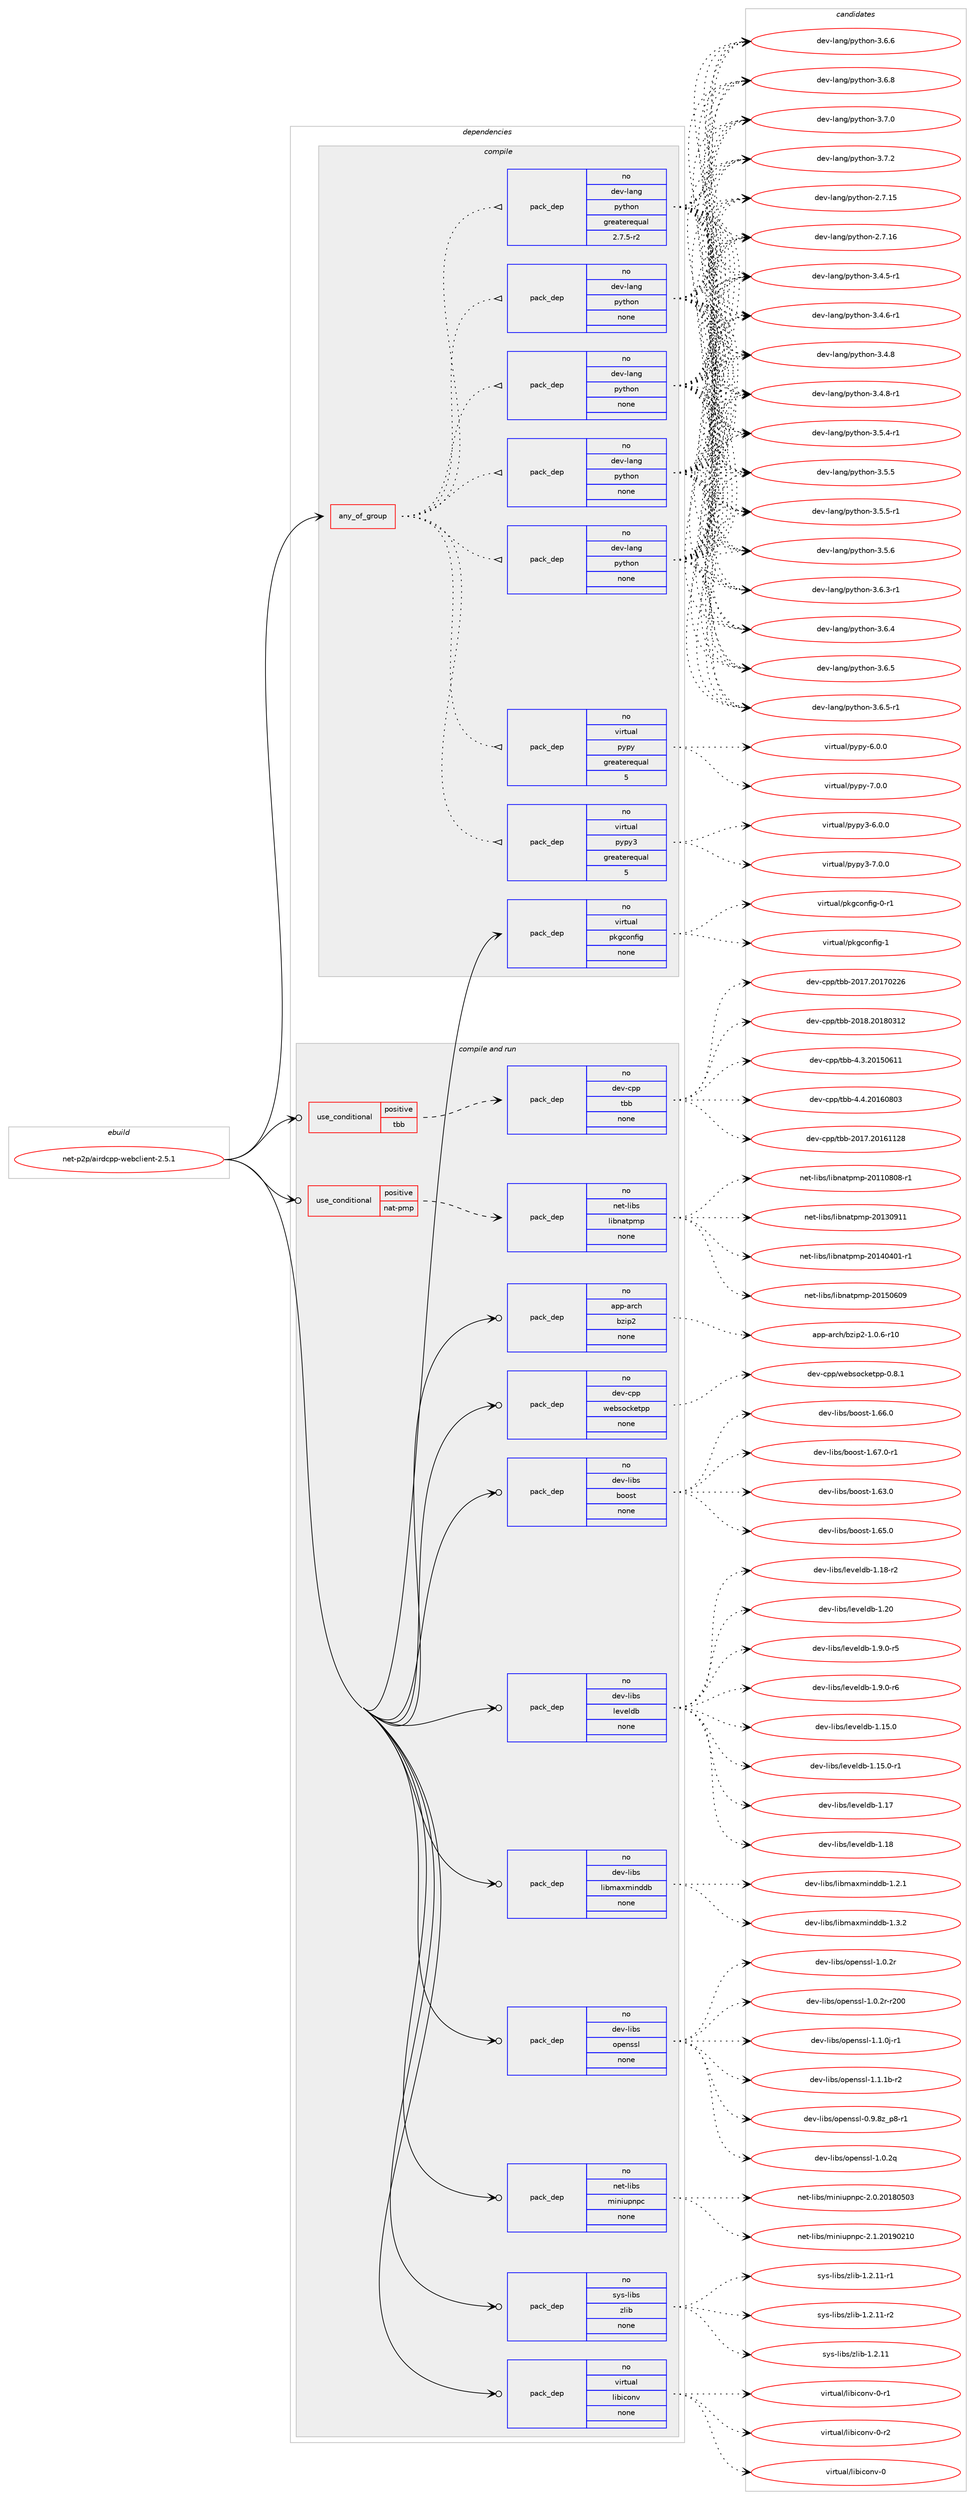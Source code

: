digraph prolog {

# *************
# Graph options
# *************

newrank=true;
concentrate=true;
compound=true;
graph [rankdir=LR,fontname=Helvetica,fontsize=10,ranksep=1.5];#, ranksep=2.5, nodesep=0.2];
edge  [arrowhead=vee];
node  [fontname=Helvetica,fontsize=10];

# **********
# The ebuild
# **********

subgraph cluster_leftcol {
color=gray;
rank=same;
label=<<i>ebuild</i>>;
id [label="net-p2p/airdcpp-webclient-2.5.1", color=red, width=4, href="../net-p2p/airdcpp-webclient-2.5.1.svg"];
}

# ****************
# The dependencies
# ****************

subgraph cluster_midcol {
color=gray;
label=<<i>dependencies</i>>;
subgraph cluster_compile {
fillcolor="#eeeeee";
style=filled;
label=<<i>compile</i>>;
subgraph any26533 {
dependency1674956 [label=<<TABLE BORDER="0" CELLBORDER="1" CELLSPACING="0" CELLPADDING="4"><TR><TD CELLPADDING="10">any_of_group</TD></TR></TABLE>>, shape=none, color=red];subgraph pack1197706 {
dependency1674957 [label=<<TABLE BORDER="0" CELLBORDER="1" CELLSPACING="0" CELLPADDING="4" WIDTH="220"><TR><TD ROWSPAN="6" CELLPADDING="30">pack_dep</TD></TR><TR><TD WIDTH="110">no</TD></TR><TR><TD>dev-lang</TD></TR><TR><TD>python</TD></TR><TR><TD>none</TD></TR><TR><TD></TD></TR></TABLE>>, shape=none, color=blue];
}
dependency1674956:e -> dependency1674957:w [weight=20,style="dotted",arrowhead="oinv"];
subgraph pack1197707 {
dependency1674958 [label=<<TABLE BORDER="0" CELLBORDER="1" CELLSPACING="0" CELLPADDING="4" WIDTH="220"><TR><TD ROWSPAN="6" CELLPADDING="30">pack_dep</TD></TR><TR><TD WIDTH="110">no</TD></TR><TR><TD>dev-lang</TD></TR><TR><TD>python</TD></TR><TR><TD>none</TD></TR><TR><TD></TD></TR></TABLE>>, shape=none, color=blue];
}
dependency1674956:e -> dependency1674958:w [weight=20,style="dotted",arrowhead="oinv"];
subgraph pack1197708 {
dependency1674959 [label=<<TABLE BORDER="0" CELLBORDER="1" CELLSPACING="0" CELLPADDING="4" WIDTH="220"><TR><TD ROWSPAN="6" CELLPADDING="30">pack_dep</TD></TR><TR><TD WIDTH="110">no</TD></TR><TR><TD>dev-lang</TD></TR><TR><TD>python</TD></TR><TR><TD>none</TD></TR><TR><TD></TD></TR></TABLE>>, shape=none, color=blue];
}
dependency1674956:e -> dependency1674959:w [weight=20,style="dotted",arrowhead="oinv"];
subgraph pack1197709 {
dependency1674960 [label=<<TABLE BORDER="0" CELLBORDER="1" CELLSPACING="0" CELLPADDING="4" WIDTH="220"><TR><TD ROWSPAN="6" CELLPADDING="30">pack_dep</TD></TR><TR><TD WIDTH="110">no</TD></TR><TR><TD>dev-lang</TD></TR><TR><TD>python</TD></TR><TR><TD>none</TD></TR><TR><TD></TD></TR></TABLE>>, shape=none, color=blue];
}
dependency1674956:e -> dependency1674960:w [weight=20,style="dotted",arrowhead="oinv"];
subgraph pack1197710 {
dependency1674961 [label=<<TABLE BORDER="0" CELLBORDER="1" CELLSPACING="0" CELLPADDING="4" WIDTH="220"><TR><TD ROWSPAN="6" CELLPADDING="30">pack_dep</TD></TR><TR><TD WIDTH="110">no</TD></TR><TR><TD>dev-lang</TD></TR><TR><TD>python</TD></TR><TR><TD>greaterequal</TD></TR><TR><TD>2.7.5-r2</TD></TR></TABLE>>, shape=none, color=blue];
}
dependency1674956:e -> dependency1674961:w [weight=20,style="dotted",arrowhead="oinv"];
subgraph pack1197711 {
dependency1674962 [label=<<TABLE BORDER="0" CELLBORDER="1" CELLSPACING="0" CELLPADDING="4" WIDTH="220"><TR><TD ROWSPAN="6" CELLPADDING="30">pack_dep</TD></TR><TR><TD WIDTH="110">no</TD></TR><TR><TD>virtual</TD></TR><TR><TD>pypy3</TD></TR><TR><TD>greaterequal</TD></TR><TR><TD>5</TD></TR></TABLE>>, shape=none, color=blue];
}
dependency1674956:e -> dependency1674962:w [weight=20,style="dotted",arrowhead="oinv"];
subgraph pack1197712 {
dependency1674963 [label=<<TABLE BORDER="0" CELLBORDER="1" CELLSPACING="0" CELLPADDING="4" WIDTH="220"><TR><TD ROWSPAN="6" CELLPADDING="30">pack_dep</TD></TR><TR><TD WIDTH="110">no</TD></TR><TR><TD>virtual</TD></TR><TR><TD>pypy</TD></TR><TR><TD>greaterequal</TD></TR><TR><TD>5</TD></TR></TABLE>>, shape=none, color=blue];
}
dependency1674956:e -> dependency1674963:w [weight=20,style="dotted",arrowhead="oinv"];
}
id:e -> dependency1674956:w [weight=20,style="solid",arrowhead="vee"];
subgraph pack1197713 {
dependency1674964 [label=<<TABLE BORDER="0" CELLBORDER="1" CELLSPACING="0" CELLPADDING="4" WIDTH="220"><TR><TD ROWSPAN="6" CELLPADDING="30">pack_dep</TD></TR><TR><TD WIDTH="110">no</TD></TR><TR><TD>virtual</TD></TR><TR><TD>pkgconfig</TD></TR><TR><TD>none</TD></TR><TR><TD></TD></TR></TABLE>>, shape=none, color=blue];
}
id:e -> dependency1674964:w [weight=20,style="solid",arrowhead="vee"];
}
subgraph cluster_compileandrun {
fillcolor="#eeeeee";
style=filled;
label=<<i>compile and run</i>>;
subgraph cond449887 {
dependency1674965 [label=<<TABLE BORDER="0" CELLBORDER="1" CELLSPACING="0" CELLPADDING="4"><TR><TD ROWSPAN="3" CELLPADDING="10">use_conditional</TD></TR><TR><TD>positive</TD></TR><TR><TD>nat-pmp</TD></TR></TABLE>>, shape=none, color=red];
subgraph pack1197714 {
dependency1674966 [label=<<TABLE BORDER="0" CELLBORDER="1" CELLSPACING="0" CELLPADDING="4" WIDTH="220"><TR><TD ROWSPAN="6" CELLPADDING="30">pack_dep</TD></TR><TR><TD WIDTH="110">no</TD></TR><TR><TD>net-libs</TD></TR><TR><TD>libnatpmp</TD></TR><TR><TD>none</TD></TR><TR><TD></TD></TR></TABLE>>, shape=none, color=blue];
}
dependency1674965:e -> dependency1674966:w [weight=20,style="dashed",arrowhead="vee"];
}
id:e -> dependency1674965:w [weight=20,style="solid",arrowhead="odotvee"];
subgraph cond449888 {
dependency1674967 [label=<<TABLE BORDER="0" CELLBORDER="1" CELLSPACING="0" CELLPADDING="4"><TR><TD ROWSPAN="3" CELLPADDING="10">use_conditional</TD></TR><TR><TD>positive</TD></TR><TR><TD>tbb</TD></TR></TABLE>>, shape=none, color=red];
subgraph pack1197715 {
dependency1674968 [label=<<TABLE BORDER="0" CELLBORDER="1" CELLSPACING="0" CELLPADDING="4" WIDTH="220"><TR><TD ROWSPAN="6" CELLPADDING="30">pack_dep</TD></TR><TR><TD WIDTH="110">no</TD></TR><TR><TD>dev-cpp</TD></TR><TR><TD>tbb</TD></TR><TR><TD>none</TD></TR><TR><TD></TD></TR></TABLE>>, shape=none, color=blue];
}
dependency1674967:e -> dependency1674968:w [weight=20,style="dashed",arrowhead="vee"];
}
id:e -> dependency1674967:w [weight=20,style="solid",arrowhead="odotvee"];
subgraph pack1197716 {
dependency1674969 [label=<<TABLE BORDER="0" CELLBORDER="1" CELLSPACING="0" CELLPADDING="4" WIDTH="220"><TR><TD ROWSPAN="6" CELLPADDING="30">pack_dep</TD></TR><TR><TD WIDTH="110">no</TD></TR><TR><TD>app-arch</TD></TR><TR><TD>bzip2</TD></TR><TR><TD>none</TD></TR><TR><TD></TD></TR></TABLE>>, shape=none, color=blue];
}
id:e -> dependency1674969:w [weight=20,style="solid",arrowhead="odotvee"];
subgraph pack1197717 {
dependency1674970 [label=<<TABLE BORDER="0" CELLBORDER="1" CELLSPACING="0" CELLPADDING="4" WIDTH="220"><TR><TD ROWSPAN="6" CELLPADDING="30">pack_dep</TD></TR><TR><TD WIDTH="110">no</TD></TR><TR><TD>dev-cpp</TD></TR><TR><TD>websocketpp</TD></TR><TR><TD>none</TD></TR><TR><TD></TD></TR></TABLE>>, shape=none, color=blue];
}
id:e -> dependency1674970:w [weight=20,style="solid",arrowhead="odotvee"];
subgraph pack1197718 {
dependency1674971 [label=<<TABLE BORDER="0" CELLBORDER="1" CELLSPACING="0" CELLPADDING="4" WIDTH="220"><TR><TD ROWSPAN="6" CELLPADDING="30">pack_dep</TD></TR><TR><TD WIDTH="110">no</TD></TR><TR><TD>dev-libs</TD></TR><TR><TD>boost</TD></TR><TR><TD>none</TD></TR><TR><TD></TD></TR></TABLE>>, shape=none, color=blue];
}
id:e -> dependency1674971:w [weight=20,style="solid",arrowhead="odotvee"];
subgraph pack1197719 {
dependency1674972 [label=<<TABLE BORDER="0" CELLBORDER="1" CELLSPACING="0" CELLPADDING="4" WIDTH="220"><TR><TD ROWSPAN="6" CELLPADDING="30">pack_dep</TD></TR><TR><TD WIDTH="110">no</TD></TR><TR><TD>dev-libs</TD></TR><TR><TD>leveldb</TD></TR><TR><TD>none</TD></TR><TR><TD></TD></TR></TABLE>>, shape=none, color=blue];
}
id:e -> dependency1674972:w [weight=20,style="solid",arrowhead="odotvee"];
subgraph pack1197720 {
dependency1674973 [label=<<TABLE BORDER="0" CELLBORDER="1" CELLSPACING="0" CELLPADDING="4" WIDTH="220"><TR><TD ROWSPAN="6" CELLPADDING="30">pack_dep</TD></TR><TR><TD WIDTH="110">no</TD></TR><TR><TD>dev-libs</TD></TR><TR><TD>libmaxminddb</TD></TR><TR><TD>none</TD></TR><TR><TD></TD></TR></TABLE>>, shape=none, color=blue];
}
id:e -> dependency1674973:w [weight=20,style="solid",arrowhead="odotvee"];
subgraph pack1197721 {
dependency1674974 [label=<<TABLE BORDER="0" CELLBORDER="1" CELLSPACING="0" CELLPADDING="4" WIDTH="220"><TR><TD ROWSPAN="6" CELLPADDING="30">pack_dep</TD></TR><TR><TD WIDTH="110">no</TD></TR><TR><TD>dev-libs</TD></TR><TR><TD>openssl</TD></TR><TR><TD>none</TD></TR><TR><TD></TD></TR></TABLE>>, shape=none, color=blue];
}
id:e -> dependency1674974:w [weight=20,style="solid",arrowhead="odotvee"];
subgraph pack1197722 {
dependency1674975 [label=<<TABLE BORDER="0" CELLBORDER="1" CELLSPACING="0" CELLPADDING="4" WIDTH="220"><TR><TD ROWSPAN="6" CELLPADDING="30">pack_dep</TD></TR><TR><TD WIDTH="110">no</TD></TR><TR><TD>net-libs</TD></TR><TR><TD>miniupnpc</TD></TR><TR><TD>none</TD></TR><TR><TD></TD></TR></TABLE>>, shape=none, color=blue];
}
id:e -> dependency1674975:w [weight=20,style="solid",arrowhead="odotvee"];
subgraph pack1197723 {
dependency1674976 [label=<<TABLE BORDER="0" CELLBORDER="1" CELLSPACING="0" CELLPADDING="4" WIDTH="220"><TR><TD ROWSPAN="6" CELLPADDING="30">pack_dep</TD></TR><TR><TD WIDTH="110">no</TD></TR><TR><TD>sys-libs</TD></TR><TR><TD>zlib</TD></TR><TR><TD>none</TD></TR><TR><TD></TD></TR></TABLE>>, shape=none, color=blue];
}
id:e -> dependency1674976:w [weight=20,style="solid",arrowhead="odotvee"];
subgraph pack1197724 {
dependency1674977 [label=<<TABLE BORDER="0" CELLBORDER="1" CELLSPACING="0" CELLPADDING="4" WIDTH="220"><TR><TD ROWSPAN="6" CELLPADDING="30">pack_dep</TD></TR><TR><TD WIDTH="110">no</TD></TR><TR><TD>virtual</TD></TR><TR><TD>libiconv</TD></TR><TR><TD>none</TD></TR><TR><TD></TD></TR></TABLE>>, shape=none, color=blue];
}
id:e -> dependency1674977:w [weight=20,style="solid",arrowhead="odotvee"];
}
subgraph cluster_run {
fillcolor="#eeeeee";
style=filled;
label=<<i>run</i>>;
}
}

# **************
# The candidates
# **************

subgraph cluster_choices {
rank=same;
color=gray;
label=<<i>candidates</i>>;

subgraph choice1197706 {
color=black;
nodesep=1;
choice10010111845108971101034711212111610411111045504655464953 [label="dev-lang/python-2.7.15", color=red, width=4,href="../dev-lang/python-2.7.15.svg"];
choice10010111845108971101034711212111610411111045504655464954 [label="dev-lang/python-2.7.16", color=red, width=4,href="../dev-lang/python-2.7.16.svg"];
choice1001011184510897110103471121211161041111104551465246534511449 [label="dev-lang/python-3.4.5-r1", color=red, width=4,href="../dev-lang/python-3.4.5-r1.svg"];
choice1001011184510897110103471121211161041111104551465246544511449 [label="dev-lang/python-3.4.6-r1", color=red, width=4,href="../dev-lang/python-3.4.6-r1.svg"];
choice100101118451089711010347112121116104111110455146524656 [label="dev-lang/python-3.4.8", color=red, width=4,href="../dev-lang/python-3.4.8.svg"];
choice1001011184510897110103471121211161041111104551465246564511449 [label="dev-lang/python-3.4.8-r1", color=red, width=4,href="../dev-lang/python-3.4.8-r1.svg"];
choice1001011184510897110103471121211161041111104551465346524511449 [label="dev-lang/python-3.5.4-r1", color=red, width=4,href="../dev-lang/python-3.5.4-r1.svg"];
choice100101118451089711010347112121116104111110455146534653 [label="dev-lang/python-3.5.5", color=red, width=4,href="../dev-lang/python-3.5.5.svg"];
choice1001011184510897110103471121211161041111104551465346534511449 [label="dev-lang/python-3.5.5-r1", color=red, width=4,href="../dev-lang/python-3.5.5-r1.svg"];
choice100101118451089711010347112121116104111110455146534654 [label="dev-lang/python-3.5.6", color=red, width=4,href="../dev-lang/python-3.5.6.svg"];
choice1001011184510897110103471121211161041111104551465446514511449 [label="dev-lang/python-3.6.3-r1", color=red, width=4,href="../dev-lang/python-3.6.3-r1.svg"];
choice100101118451089711010347112121116104111110455146544652 [label="dev-lang/python-3.6.4", color=red, width=4,href="../dev-lang/python-3.6.4.svg"];
choice100101118451089711010347112121116104111110455146544653 [label="dev-lang/python-3.6.5", color=red, width=4,href="../dev-lang/python-3.6.5.svg"];
choice1001011184510897110103471121211161041111104551465446534511449 [label="dev-lang/python-3.6.5-r1", color=red, width=4,href="../dev-lang/python-3.6.5-r1.svg"];
choice100101118451089711010347112121116104111110455146544654 [label="dev-lang/python-3.6.6", color=red, width=4,href="../dev-lang/python-3.6.6.svg"];
choice100101118451089711010347112121116104111110455146544656 [label="dev-lang/python-3.6.8", color=red, width=4,href="../dev-lang/python-3.6.8.svg"];
choice100101118451089711010347112121116104111110455146554648 [label="dev-lang/python-3.7.0", color=red, width=4,href="../dev-lang/python-3.7.0.svg"];
choice100101118451089711010347112121116104111110455146554650 [label="dev-lang/python-3.7.2", color=red, width=4,href="../dev-lang/python-3.7.2.svg"];
dependency1674957:e -> choice10010111845108971101034711212111610411111045504655464953:w [style=dotted,weight="100"];
dependency1674957:e -> choice10010111845108971101034711212111610411111045504655464954:w [style=dotted,weight="100"];
dependency1674957:e -> choice1001011184510897110103471121211161041111104551465246534511449:w [style=dotted,weight="100"];
dependency1674957:e -> choice1001011184510897110103471121211161041111104551465246544511449:w [style=dotted,weight="100"];
dependency1674957:e -> choice100101118451089711010347112121116104111110455146524656:w [style=dotted,weight="100"];
dependency1674957:e -> choice1001011184510897110103471121211161041111104551465246564511449:w [style=dotted,weight="100"];
dependency1674957:e -> choice1001011184510897110103471121211161041111104551465346524511449:w [style=dotted,weight="100"];
dependency1674957:e -> choice100101118451089711010347112121116104111110455146534653:w [style=dotted,weight="100"];
dependency1674957:e -> choice1001011184510897110103471121211161041111104551465346534511449:w [style=dotted,weight="100"];
dependency1674957:e -> choice100101118451089711010347112121116104111110455146534654:w [style=dotted,weight="100"];
dependency1674957:e -> choice1001011184510897110103471121211161041111104551465446514511449:w [style=dotted,weight="100"];
dependency1674957:e -> choice100101118451089711010347112121116104111110455146544652:w [style=dotted,weight="100"];
dependency1674957:e -> choice100101118451089711010347112121116104111110455146544653:w [style=dotted,weight="100"];
dependency1674957:e -> choice1001011184510897110103471121211161041111104551465446534511449:w [style=dotted,weight="100"];
dependency1674957:e -> choice100101118451089711010347112121116104111110455146544654:w [style=dotted,weight="100"];
dependency1674957:e -> choice100101118451089711010347112121116104111110455146544656:w [style=dotted,weight="100"];
dependency1674957:e -> choice100101118451089711010347112121116104111110455146554648:w [style=dotted,weight="100"];
dependency1674957:e -> choice100101118451089711010347112121116104111110455146554650:w [style=dotted,weight="100"];
}
subgraph choice1197707 {
color=black;
nodesep=1;
choice10010111845108971101034711212111610411111045504655464953 [label="dev-lang/python-2.7.15", color=red, width=4,href="../dev-lang/python-2.7.15.svg"];
choice10010111845108971101034711212111610411111045504655464954 [label="dev-lang/python-2.7.16", color=red, width=4,href="../dev-lang/python-2.7.16.svg"];
choice1001011184510897110103471121211161041111104551465246534511449 [label="dev-lang/python-3.4.5-r1", color=red, width=4,href="../dev-lang/python-3.4.5-r1.svg"];
choice1001011184510897110103471121211161041111104551465246544511449 [label="dev-lang/python-3.4.6-r1", color=red, width=4,href="../dev-lang/python-3.4.6-r1.svg"];
choice100101118451089711010347112121116104111110455146524656 [label="dev-lang/python-3.4.8", color=red, width=4,href="../dev-lang/python-3.4.8.svg"];
choice1001011184510897110103471121211161041111104551465246564511449 [label="dev-lang/python-3.4.8-r1", color=red, width=4,href="../dev-lang/python-3.4.8-r1.svg"];
choice1001011184510897110103471121211161041111104551465346524511449 [label="dev-lang/python-3.5.4-r1", color=red, width=4,href="../dev-lang/python-3.5.4-r1.svg"];
choice100101118451089711010347112121116104111110455146534653 [label="dev-lang/python-3.5.5", color=red, width=4,href="../dev-lang/python-3.5.5.svg"];
choice1001011184510897110103471121211161041111104551465346534511449 [label="dev-lang/python-3.5.5-r1", color=red, width=4,href="../dev-lang/python-3.5.5-r1.svg"];
choice100101118451089711010347112121116104111110455146534654 [label="dev-lang/python-3.5.6", color=red, width=4,href="../dev-lang/python-3.5.6.svg"];
choice1001011184510897110103471121211161041111104551465446514511449 [label="dev-lang/python-3.6.3-r1", color=red, width=4,href="../dev-lang/python-3.6.3-r1.svg"];
choice100101118451089711010347112121116104111110455146544652 [label="dev-lang/python-3.6.4", color=red, width=4,href="../dev-lang/python-3.6.4.svg"];
choice100101118451089711010347112121116104111110455146544653 [label="dev-lang/python-3.6.5", color=red, width=4,href="../dev-lang/python-3.6.5.svg"];
choice1001011184510897110103471121211161041111104551465446534511449 [label="dev-lang/python-3.6.5-r1", color=red, width=4,href="../dev-lang/python-3.6.5-r1.svg"];
choice100101118451089711010347112121116104111110455146544654 [label="dev-lang/python-3.6.6", color=red, width=4,href="../dev-lang/python-3.6.6.svg"];
choice100101118451089711010347112121116104111110455146544656 [label="dev-lang/python-3.6.8", color=red, width=4,href="../dev-lang/python-3.6.8.svg"];
choice100101118451089711010347112121116104111110455146554648 [label="dev-lang/python-3.7.0", color=red, width=4,href="../dev-lang/python-3.7.0.svg"];
choice100101118451089711010347112121116104111110455146554650 [label="dev-lang/python-3.7.2", color=red, width=4,href="../dev-lang/python-3.7.2.svg"];
dependency1674958:e -> choice10010111845108971101034711212111610411111045504655464953:w [style=dotted,weight="100"];
dependency1674958:e -> choice10010111845108971101034711212111610411111045504655464954:w [style=dotted,weight="100"];
dependency1674958:e -> choice1001011184510897110103471121211161041111104551465246534511449:w [style=dotted,weight="100"];
dependency1674958:e -> choice1001011184510897110103471121211161041111104551465246544511449:w [style=dotted,weight="100"];
dependency1674958:e -> choice100101118451089711010347112121116104111110455146524656:w [style=dotted,weight="100"];
dependency1674958:e -> choice1001011184510897110103471121211161041111104551465246564511449:w [style=dotted,weight="100"];
dependency1674958:e -> choice1001011184510897110103471121211161041111104551465346524511449:w [style=dotted,weight="100"];
dependency1674958:e -> choice100101118451089711010347112121116104111110455146534653:w [style=dotted,weight="100"];
dependency1674958:e -> choice1001011184510897110103471121211161041111104551465346534511449:w [style=dotted,weight="100"];
dependency1674958:e -> choice100101118451089711010347112121116104111110455146534654:w [style=dotted,weight="100"];
dependency1674958:e -> choice1001011184510897110103471121211161041111104551465446514511449:w [style=dotted,weight="100"];
dependency1674958:e -> choice100101118451089711010347112121116104111110455146544652:w [style=dotted,weight="100"];
dependency1674958:e -> choice100101118451089711010347112121116104111110455146544653:w [style=dotted,weight="100"];
dependency1674958:e -> choice1001011184510897110103471121211161041111104551465446534511449:w [style=dotted,weight="100"];
dependency1674958:e -> choice100101118451089711010347112121116104111110455146544654:w [style=dotted,weight="100"];
dependency1674958:e -> choice100101118451089711010347112121116104111110455146544656:w [style=dotted,weight="100"];
dependency1674958:e -> choice100101118451089711010347112121116104111110455146554648:w [style=dotted,weight="100"];
dependency1674958:e -> choice100101118451089711010347112121116104111110455146554650:w [style=dotted,weight="100"];
}
subgraph choice1197708 {
color=black;
nodesep=1;
choice10010111845108971101034711212111610411111045504655464953 [label="dev-lang/python-2.7.15", color=red, width=4,href="../dev-lang/python-2.7.15.svg"];
choice10010111845108971101034711212111610411111045504655464954 [label="dev-lang/python-2.7.16", color=red, width=4,href="../dev-lang/python-2.7.16.svg"];
choice1001011184510897110103471121211161041111104551465246534511449 [label="dev-lang/python-3.4.5-r1", color=red, width=4,href="../dev-lang/python-3.4.5-r1.svg"];
choice1001011184510897110103471121211161041111104551465246544511449 [label="dev-lang/python-3.4.6-r1", color=red, width=4,href="../dev-lang/python-3.4.6-r1.svg"];
choice100101118451089711010347112121116104111110455146524656 [label="dev-lang/python-3.4.8", color=red, width=4,href="../dev-lang/python-3.4.8.svg"];
choice1001011184510897110103471121211161041111104551465246564511449 [label="dev-lang/python-3.4.8-r1", color=red, width=4,href="../dev-lang/python-3.4.8-r1.svg"];
choice1001011184510897110103471121211161041111104551465346524511449 [label="dev-lang/python-3.5.4-r1", color=red, width=4,href="../dev-lang/python-3.5.4-r1.svg"];
choice100101118451089711010347112121116104111110455146534653 [label="dev-lang/python-3.5.5", color=red, width=4,href="../dev-lang/python-3.5.5.svg"];
choice1001011184510897110103471121211161041111104551465346534511449 [label="dev-lang/python-3.5.5-r1", color=red, width=4,href="../dev-lang/python-3.5.5-r1.svg"];
choice100101118451089711010347112121116104111110455146534654 [label="dev-lang/python-3.5.6", color=red, width=4,href="../dev-lang/python-3.5.6.svg"];
choice1001011184510897110103471121211161041111104551465446514511449 [label="dev-lang/python-3.6.3-r1", color=red, width=4,href="../dev-lang/python-3.6.3-r1.svg"];
choice100101118451089711010347112121116104111110455146544652 [label="dev-lang/python-3.6.4", color=red, width=4,href="../dev-lang/python-3.6.4.svg"];
choice100101118451089711010347112121116104111110455146544653 [label="dev-lang/python-3.6.5", color=red, width=4,href="../dev-lang/python-3.6.5.svg"];
choice1001011184510897110103471121211161041111104551465446534511449 [label="dev-lang/python-3.6.5-r1", color=red, width=4,href="../dev-lang/python-3.6.5-r1.svg"];
choice100101118451089711010347112121116104111110455146544654 [label="dev-lang/python-3.6.6", color=red, width=4,href="../dev-lang/python-3.6.6.svg"];
choice100101118451089711010347112121116104111110455146544656 [label="dev-lang/python-3.6.8", color=red, width=4,href="../dev-lang/python-3.6.8.svg"];
choice100101118451089711010347112121116104111110455146554648 [label="dev-lang/python-3.7.0", color=red, width=4,href="../dev-lang/python-3.7.0.svg"];
choice100101118451089711010347112121116104111110455146554650 [label="dev-lang/python-3.7.2", color=red, width=4,href="../dev-lang/python-3.7.2.svg"];
dependency1674959:e -> choice10010111845108971101034711212111610411111045504655464953:w [style=dotted,weight="100"];
dependency1674959:e -> choice10010111845108971101034711212111610411111045504655464954:w [style=dotted,weight="100"];
dependency1674959:e -> choice1001011184510897110103471121211161041111104551465246534511449:w [style=dotted,weight="100"];
dependency1674959:e -> choice1001011184510897110103471121211161041111104551465246544511449:w [style=dotted,weight="100"];
dependency1674959:e -> choice100101118451089711010347112121116104111110455146524656:w [style=dotted,weight="100"];
dependency1674959:e -> choice1001011184510897110103471121211161041111104551465246564511449:w [style=dotted,weight="100"];
dependency1674959:e -> choice1001011184510897110103471121211161041111104551465346524511449:w [style=dotted,weight="100"];
dependency1674959:e -> choice100101118451089711010347112121116104111110455146534653:w [style=dotted,weight="100"];
dependency1674959:e -> choice1001011184510897110103471121211161041111104551465346534511449:w [style=dotted,weight="100"];
dependency1674959:e -> choice100101118451089711010347112121116104111110455146534654:w [style=dotted,weight="100"];
dependency1674959:e -> choice1001011184510897110103471121211161041111104551465446514511449:w [style=dotted,weight="100"];
dependency1674959:e -> choice100101118451089711010347112121116104111110455146544652:w [style=dotted,weight="100"];
dependency1674959:e -> choice100101118451089711010347112121116104111110455146544653:w [style=dotted,weight="100"];
dependency1674959:e -> choice1001011184510897110103471121211161041111104551465446534511449:w [style=dotted,weight="100"];
dependency1674959:e -> choice100101118451089711010347112121116104111110455146544654:w [style=dotted,weight="100"];
dependency1674959:e -> choice100101118451089711010347112121116104111110455146544656:w [style=dotted,weight="100"];
dependency1674959:e -> choice100101118451089711010347112121116104111110455146554648:w [style=dotted,weight="100"];
dependency1674959:e -> choice100101118451089711010347112121116104111110455146554650:w [style=dotted,weight="100"];
}
subgraph choice1197709 {
color=black;
nodesep=1;
choice10010111845108971101034711212111610411111045504655464953 [label="dev-lang/python-2.7.15", color=red, width=4,href="../dev-lang/python-2.7.15.svg"];
choice10010111845108971101034711212111610411111045504655464954 [label="dev-lang/python-2.7.16", color=red, width=4,href="../dev-lang/python-2.7.16.svg"];
choice1001011184510897110103471121211161041111104551465246534511449 [label="dev-lang/python-3.4.5-r1", color=red, width=4,href="../dev-lang/python-3.4.5-r1.svg"];
choice1001011184510897110103471121211161041111104551465246544511449 [label="dev-lang/python-3.4.6-r1", color=red, width=4,href="../dev-lang/python-3.4.6-r1.svg"];
choice100101118451089711010347112121116104111110455146524656 [label="dev-lang/python-3.4.8", color=red, width=4,href="../dev-lang/python-3.4.8.svg"];
choice1001011184510897110103471121211161041111104551465246564511449 [label="dev-lang/python-3.4.8-r1", color=red, width=4,href="../dev-lang/python-3.4.8-r1.svg"];
choice1001011184510897110103471121211161041111104551465346524511449 [label="dev-lang/python-3.5.4-r1", color=red, width=4,href="../dev-lang/python-3.5.4-r1.svg"];
choice100101118451089711010347112121116104111110455146534653 [label="dev-lang/python-3.5.5", color=red, width=4,href="../dev-lang/python-3.5.5.svg"];
choice1001011184510897110103471121211161041111104551465346534511449 [label="dev-lang/python-3.5.5-r1", color=red, width=4,href="../dev-lang/python-3.5.5-r1.svg"];
choice100101118451089711010347112121116104111110455146534654 [label="dev-lang/python-3.5.6", color=red, width=4,href="../dev-lang/python-3.5.6.svg"];
choice1001011184510897110103471121211161041111104551465446514511449 [label="dev-lang/python-3.6.3-r1", color=red, width=4,href="../dev-lang/python-3.6.3-r1.svg"];
choice100101118451089711010347112121116104111110455146544652 [label="dev-lang/python-3.6.4", color=red, width=4,href="../dev-lang/python-3.6.4.svg"];
choice100101118451089711010347112121116104111110455146544653 [label="dev-lang/python-3.6.5", color=red, width=4,href="../dev-lang/python-3.6.5.svg"];
choice1001011184510897110103471121211161041111104551465446534511449 [label="dev-lang/python-3.6.5-r1", color=red, width=4,href="../dev-lang/python-3.6.5-r1.svg"];
choice100101118451089711010347112121116104111110455146544654 [label="dev-lang/python-3.6.6", color=red, width=4,href="../dev-lang/python-3.6.6.svg"];
choice100101118451089711010347112121116104111110455146544656 [label="dev-lang/python-3.6.8", color=red, width=4,href="../dev-lang/python-3.6.8.svg"];
choice100101118451089711010347112121116104111110455146554648 [label="dev-lang/python-3.7.0", color=red, width=4,href="../dev-lang/python-3.7.0.svg"];
choice100101118451089711010347112121116104111110455146554650 [label="dev-lang/python-3.7.2", color=red, width=4,href="../dev-lang/python-3.7.2.svg"];
dependency1674960:e -> choice10010111845108971101034711212111610411111045504655464953:w [style=dotted,weight="100"];
dependency1674960:e -> choice10010111845108971101034711212111610411111045504655464954:w [style=dotted,weight="100"];
dependency1674960:e -> choice1001011184510897110103471121211161041111104551465246534511449:w [style=dotted,weight="100"];
dependency1674960:e -> choice1001011184510897110103471121211161041111104551465246544511449:w [style=dotted,weight="100"];
dependency1674960:e -> choice100101118451089711010347112121116104111110455146524656:w [style=dotted,weight="100"];
dependency1674960:e -> choice1001011184510897110103471121211161041111104551465246564511449:w [style=dotted,weight="100"];
dependency1674960:e -> choice1001011184510897110103471121211161041111104551465346524511449:w [style=dotted,weight="100"];
dependency1674960:e -> choice100101118451089711010347112121116104111110455146534653:w [style=dotted,weight="100"];
dependency1674960:e -> choice1001011184510897110103471121211161041111104551465346534511449:w [style=dotted,weight="100"];
dependency1674960:e -> choice100101118451089711010347112121116104111110455146534654:w [style=dotted,weight="100"];
dependency1674960:e -> choice1001011184510897110103471121211161041111104551465446514511449:w [style=dotted,weight="100"];
dependency1674960:e -> choice100101118451089711010347112121116104111110455146544652:w [style=dotted,weight="100"];
dependency1674960:e -> choice100101118451089711010347112121116104111110455146544653:w [style=dotted,weight="100"];
dependency1674960:e -> choice1001011184510897110103471121211161041111104551465446534511449:w [style=dotted,weight="100"];
dependency1674960:e -> choice100101118451089711010347112121116104111110455146544654:w [style=dotted,weight="100"];
dependency1674960:e -> choice100101118451089711010347112121116104111110455146544656:w [style=dotted,weight="100"];
dependency1674960:e -> choice100101118451089711010347112121116104111110455146554648:w [style=dotted,weight="100"];
dependency1674960:e -> choice100101118451089711010347112121116104111110455146554650:w [style=dotted,weight="100"];
}
subgraph choice1197710 {
color=black;
nodesep=1;
choice10010111845108971101034711212111610411111045504655464953 [label="dev-lang/python-2.7.15", color=red, width=4,href="../dev-lang/python-2.7.15.svg"];
choice10010111845108971101034711212111610411111045504655464954 [label="dev-lang/python-2.7.16", color=red, width=4,href="../dev-lang/python-2.7.16.svg"];
choice1001011184510897110103471121211161041111104551465246534511449 [label="dev-lang/python-3.4.5-r1", color=red, width=4,href="../dev-lang/python-3.4.5-r1.svg"];
choice1001011184510897110103471121211161041111104551465246544511449 [label="dev-lang/python-3.4.6-r1", color=red, width=4,href="../dev-lang/python-3.4.6-r1.svg"];
choice100101118451089711010347112121116104111110455146524656 [label="dev-lang/python-3.4.8", color=red, width=4,href="../dev-lang/python-3.4.8.svg"];
choice1001011184510897110103471121211161041111104551465246564511449 [label="dev-lang/python-3.4.8-r1", color=red, width=4,href="../dev-lang/python-3.4.8-r1.svg"];
choice1001011184510897110103471121211161041111104551465346524511449 [label="dev-lang/python-3.5.4-r1", color=red, width=4,href="../dev-lang/python-3.5.4-r1.svg"];
choice100101118451089711010347112121116104111110455146534653 [label="dev-lang/python-3.5.5", color=red, width=4,href="../dev-lang/python-3.5.5.svg"];
choice1001011184510897110103471121211161041111104551465346534511449 [label="dev-lang/python-3.5.5-r1", color=red, width=4,href="../dev-lang/python-3.5.5-r1.svg"];
choice100101118451089711010347112121116104111110455146534654 [label="dev-lang/python-3.5.6", color=red, width=4,href="../dev-lang/python-3.5.6.svg"];
choice1001011184510897110103471121211161041111104551465446514511449 [label="dev-lang/python-3.6.3-r1", color=red, width=4,href="../dev-lang/python-3.6.3-r1.svg"];
choice100101118451089711010347112121116104111110455146544652 [label="dev-lang/python-3.6.4", color=red, width=4,href="../dev-lang/python-3.6.4.svg"];
choice100101118451089711010347112121116104111110455146544653 [label="dev-lang/python-3.6.5", color=red, width=4,href="../dev-lang/python-3.6.5.svg"];
choice1001011184510897110103471121211161041111104551465446534511449 [label="dev-lang/python-3.6.5-r1", color=red, width=4,href="../dev-lang/python-3.6.5-r1.svg"];
choice100101118451089711010347112121116104111110455146544654 [label="dev-lang/python-3.6.6", color=red, width=4,href="../dev-lang/python-3.6.6.svg"];
choice100101118451089711010347112121116104111110455146544656 [label="dev-lang/python-3.6.8", color=red, width=4,href="../dev-lang/python-3.6.8.svg"];
choice100101118451089711010347112121116104111110455146554648 [label="dev-lang/python-3.7.0", color=red, width=4,href="../dev-lang/python-3.7.0.svg"];
choice100101118451089711010347112121116104111110455146554650 [label="dev-lang/python-3.7.2", color=red, width=4,href="../dev-lang/python-3.7.2.svg"];
dependency1674961:e -> choice10010111845108971101034711212111610411111045504655464953:w [style=dotted,weight="100"];
dependency1674961:e -> choice10010111845108971101034711212111610411111045504655464954:w [style=dotted,weight="100"];
dependency1674961:e -> choice1001011184510897110103471121211161041111104551465246534511449:w [style=dotted,weight="100"];
dependency1674961:e -> choice1001011184510897110103471121211161041111104551465246544511449:w [style=dotted,weight="100"];
dependency1674961:e -> choice100101118451089711010347112121116104111110455146524656:w [style=dotted,weight="100"];
dependency1674961:e -> choice1001011184510897110103471121211161041111104551465246564511449:w [style=dotted,weight="100"];
dependency1674961:e -> choice1001011184510897110103471121211161041111104551465346524511449:w [style=dotted,weight="100"];
dependency1674961:e -> choice100101118451089711010347112121116104111110455146534653:w [style=dotted,weight="100"];
dependency1674961:e -> choice1001011184510897110103471121211161041111104551465346534511449:w [style=dotted,weight="100"];
dependency1674961:e -> choice100101118451089711010347112121116104111110455146534654:w [style=dotted,weight="100"];
dependency1674961:e -> choice1001011184510897110103471121211161041111104551465446514511449:w [style=dotted,weight="100"];
dependency1674961:e -> choice100101118451089711010347112121116104111110455146544652:w [style=dotted,weight="100"];
dependency1674961:e -> choice100101118451089711010347112121116104111110455146544653:w [style=dotted,weight="100"];
dependency1674961:e -> choice1001011184510897110103471121211161041111104551465446534511449:w [style=dotted,weight="100"];
dependency1674961:e -> choice100101118451089711010347112121116104111110455146544654:w [style=dotted,weight="100"];
dependency1674961:e -> choice100101118451089711010347112121116104111110455146544656:w [style=dotted,weight="100"];
dependency1674961:e -> choice100101118451089711010347112121116104111110455146554648:w [style=dotted,weight="100"];
dependency1674961:e -> choice100101118451089711010347112121116104111110455146554650:w [style=dotted,weight="100"];
}
subgraph choice1197711 {
color=black;
nodesep=1;
choice118105114116117971084711212111212151455446484648 [label="virtual/pypy3-6.0.0", color=red, width=4,href="../virtual/pypy3-6.0.0.svg"];
choice118105114116117971084711212111212151455546484648 [label="virtual/pypy3-7.0.0", color=red, width=4,href="../virtual/pypy3-7.0.0.svg"];
dependency1674962:e -> choice118105114116117971084711212111212151455446484648:w [style=dotted,weight="100"];
dependency1674962:e -> choice118105114116117971084711212111212151455546484648:w [style=dotted,weight="100"];
}
subgraph choice1197712 {
color=black;
nodesep=1;
choice1181051141161179710847112121112121455446484648 [label="virtual/pypy-6.0.0", color=red, width=4,href="../virtual/pypy-6.0.0.svg"];
choice1181051141161179710847112121112121455546484648 [label="virtual/pypy-7.0.0", color=red, width=4,href="../virtual/pypy-7.0.0.svg"];
dependency1674963:e -> choice1181051141161179710847112121112121455446484648:w [style=dotted,weight="100"];
dependency1674963:e -> choice1181051141161179710847112121112121455546484648:w [style=dotted,weight="100"];
}
subgraph choice1197713 {
color=black;
nodesep=1;
choice11810511411611797108471121071039911111010210510345484511449 [label="virtual/pkgconfig-0-r1", color=red, width=4,href="../virtual/pkgconfig-0-r1.svg"];
choice1181051141161179710847112107103991111101021051034549 [label="virtual/pkgconfig-1", color=red, width=4,href="../virtual/pkgconfig-1.svg"];
dependency1674964:e -> choice11810511411611797108471121071039911111010210510345484511449:w [style=dotted,weight="100"];
dependency1674964:e -> choice1181051141161179710847112107103991111101021051034549:w [style=dotted,weight="100"];
}
subgraph choice1197714 {
color=black;
nodesep=1;
choice11010111645108105981154710810598110971161121091124550484949485648564511449 [label="net-libs/libnatpmp-20110808-r1", color=red, width=4,href="../net-libs/libnatpmp-20110808-r1.svg"];
choice1101011164510810598115471081059811097116112109112455048495148574949 [label="net-libs/libnatpmp-20130911", color=red, width=4,href="../net-libs/libnatpmp-20130911.svg"];
choice11010111645108105981154710810598110971161121091124550484952485248494511449 [label="net-libs/libnatpmp-20140401-r1", color=red, width=4,href="../net-libs/libnatpmp-20140401-r1.svg"];
choice1101011164510810598115471081059811097116112109112455048495348544857 [label="net-libs/libnatpmp-20150609", color=red, width=4,href="../net-libs/libnatpmp-20150609.svg"];
dependency1674966:e -> choice11010111645108105981154710810598110971161121091124550484949485648564511449:w [style=dotted,weight="100"];
dependency1674966:e -> choice1101011164510810598115471081059811097116112109112455048495148574949:w [style=dotted,weight="100"];
dependency1674966:e -> choice11010111645108105981154710810598110971161121091124550484952485248494511449:w [style=dotted,weight="100"];
dependency1674966:e -> choice1101011164510810598115471081059811097116112109112455048495348544857:w [style=dotted,weight="100"];
}
subgraph choice1197715 {
color=black;
nodesep=1;
choice10010111845991121124711698984550484955465048495449495056 [label="dev-cpp/tbb-2017.20161128", color=red, width=4,href="../dev-cpp/tbb-2017.20161128.svg"];
choice10010111845991121124711698984550484955465048495548505054 [label="dev-cpp/tbb-2017.20170226", color=red, width=4,href="../dev-cpp/tbb-2017.20170226.svg"];
choice10010111845991121124711698984550484956465048495648514950 [label="dev-cpp/tbb-2018.20180312", color=red, width=4,href="../dev-cpp/tbb-2018.20180312.svg"];
choice100101118459911211247116989845524651465048495348544949 [label="dev-cpp/tbb-4.3.20150611", color=red, width=4,href="../dev-cpp/tbb-4.3.20150611.svg"];
choice100101118459911211247116989845524652465048495448564851 [label="dev-cpp/tbb-4.4.20160803", color=red, width=4,href="../dev-cpp/tbb-4.4.20160803.svg"];
dependency1674968:e -> choice10010111845991121124711698984550484955465048495449495056:w [style=dotted,weight="100"];
dependency1674968:e -> choice10010111845991121124711698984550484955465048495548505054:w [style=dotted,weight="100"];
dependency1674968:e -> choice10010111845991121124711698984550484956465048495648514950:w [style=dotted,weight="100"];
dependency1674968:e -> choice100101118459911211247116989845524651465048495348544949:w [style=dotted,weight="100"];
dependency1674968:e -> choice100101118459911211247116989845524652465048495448564851:w [style=dotted,weight="100"];
}
subgraph choice1197716 {
color=black;
nodesep=1;
choice97112112459711499104479812210511250454946484654451144948 [label="app-arch/bzip2-1.0.6-r10", color=red, width=4,href="../app-arch/bzip2-1.0.6-r10.svg"];
dependency1674969:e -> choice97112112459711499104479812210511250454946484654451144948:w [style=dotted,weight="100"];
}
subgraph choice1197717 {
color=black;
nodesep=1;
choice1001011184599112112471191019811511199107101116112112454846564649 [label="dev-cpp/websocketpp-0.8.1", color=red, width=4,href="../dev-cpp/websocketpp-0.8.1.svg"];
dependency1674970:e -> choice1001011184599112112471191019811511199107101116112112454846564649:w [style=dotted,weight="100"];
}
subgraph choice1197718 {
color=black;
nodesep=1;
choice1001011184510810598115479811111111511645494654514648 [label="dev-libs/boost-1.63.0", color=red, width=4,href="../dev-libs/boost-1.63.0.svg"];
choice1001011184510810598115479811111111511645494654534648 [label="dev-libs/boost-1.65.0", color=red, width=4,href="../dev-libs/boost-1.65.0.svg"];
choice1001011184510810598115479811111111511645494654544648 [label="dev-libs/boost-1.66.0", color=red, width=4,href="../dev-libs/boost-1.66.0.svg"];
choice10010111845108105981154798111111115116454946545546484511449 [label="dev-libs/boost-1.67.0-r1", color=red, width=4,href="../dev-libs/boost-1.67.0-r1.svg"];
dependency1674971:e -> choice1001011184510810598115479811111111511645494654514648:w [style=dotted,weight="100"];
dependency1674971:e -> choice1001011184510810598115479811111111511645494654534648:w [style=dotted,weight="100"];
dependency1674971:e -> choice1001011184510810598115479811111111511645494654544648:w [style=dotted,weight="100"];
dependency1674971:e -> choice10010111845108105981154798111111115116454946545546484511449:w [style=dotted,weight="100"];
}
subgraph choice1197719 {
color=black;
nodesep=1;
choice1001011184510810598115471081011181011081009845494649534648 [label="dev-libs/leveldb-1.15.0", color=red, width=4,href="../dev-libs/leveldb-1.15.0.svg"];
choice10010111845108105981154710810111810110810098454946495346484511449 [label="dev-libs/leveldb-1.15.0-r1", color=red, width=4,href="../dev-libs/leveldb-1.15.0-r1.svg"];
choice100101118451081059811547108101118101108100984549464955 [label="dev-libs/leveldb-1.17", color=red, width=4,href="../dev-libs/leveldb-1.17.svg"];
choice100101118451081059811547108101118101108100984549464956 [label="dev-libs/leveldb-1.18", color=red, width=4,href="../dev-libs/leveldb-1.18.svg"];
choice1001011184510810598115471081011181011081009845494649564511450 [label="dev-libs/leveldb-1.18-r2", color=red, width=4,href="../dev-libs/leveldb-1.18-r2.svg"];
choice100101118451081059811547108101118101108100984549465048 [label="dev-libs/leveldb-1.20", color=red, width=4,href="../dev-libs/leveldb-1.20.svg"];
choice100101118451081059811547108101118101108100984549465746484511453 [label="dev-libs/leveldb-1.9.0-r5", color=red, width=4,href="../dev-libs/leveldb-1.9.0-r5.svg"];
choice100101118451081059811547108101118101108100984549465746484511454 [label="dev-libs/leveldb-1.9.0-r6", color=red, width=4,href="../dev-libs/leveldb-1.9.0-r6.svg"];
dependency1674972:e -> choice1001011184510810598115471081011181011081009845494649534648:w [style=dotted,weight="100"];
dependency1674972:e -> choice10010111845108105981154710810111810110810098454946495346484511449:w [style=dotted,weight="100"];
dependency1674972:e -> choice100101118451081059811547108101118101108100984549464955:w [style=dotted,weight="100"];
dependency1674972:e -> choice100101118451081059811547108101118101108100984549464956:w [style=dotted,weight="100"];
dependency1674972:e -> choice1001011184510810598115471081011181011081009845494649564511450:w [style=dotted,weight="100"];
dependency1674972:e -> choice100101118451081059811547108101118101108100984549465048:w [style=dotted,weight="100"];
dependency1674972:e -> choice100101118451081059811547108101118101108100984549465746484511453:w [style=dotted,weight="100"];
dependency1674972:e -> choice100101118451081059811547108101118101108100984549465746484511454:w [style=dotted,weight="100"];
}
subgraph choice1197720 {
color=black;
nodesep=1;
choice100101118451081059811547108105981099712010910511010010098454946504649 [label="dev-libs/libmaxminddb-1.2.1", color=red, width=4,href="../dev-libs/libmaxminddb-1.2.1.svg"];
choice100101118451081059811547108105981099712010910511010010098454946514650 [label="dev-libs/libmaxminddb-1.3.2", color=red, width=4,href="../dev-libs/libmaxminddb-1.3.2.svg"];
dependency1674973:e -> choice100101118451081059811547108105981099712010910511010010098454946504649:w [style=dotted,weight="100"];
dependency1674973:e -> choice100101118451081059811547108105981099712010910511010010098454946514650:w [style=dotted,weight="100"];
}
subgraph choice1197721 {
color=black;
nodesep=1;
choice10010111845108105981154711111210111011511510845484657465612295112564511449 [label="dev-libs/openssl-0.9.8z_p8-r1", color=red, width=4,href="../dev-libs/openssl-0.9.8z_p8-r1.svg"];
choice100101118451081059811547111112101110115115108454946484650113 [label="dev-libs/openssl-1.0.2q", color=red, width=4,href="../dev-libs/openssl-1.0.2q.svg"];
choice100101118451081059811547111112101110115115108454946484650114 [label="dev-libs/openssl-1.0.2r", color=red, width=4,href="../dev-libs/openssl-1.0.2r.svg"];
choice10010111845108105981154711111210111011511510845494648465011445114504848 [label="dev-libs/openssl-1.0.2r-r200", color=red, width=4,href="../dev-libs/openssl-1.0.2r-r200.svg"];
choice1001011184510810598115471111121011101151151084549464946481064511449 [label="dev-libs/openssl-1.1.0j-r1", color=red, width=4,href="../dev-libs/openssl-1.1.0j-r1.svg"];
choice100101118451081059811547111112101110115115108454946494649984511450 [label="dev-libs/openssl-1.1.1b-r2", color=red, width=4,href="../dev-libs/openssl-1.1.1b-r2.svg"];
dependency1674974:e -> choice10010111845108105981154711111210111011511510845484657465612295112564511449:w [style=dotted,weight="100"];
dependency1674974:e -> choice100101118451081059811547111112101110115115108454946484650113:w [style=dotted,weight="100"];
dependency1674974:e -> choice100101118451081059811547111112101110115115108454946484650114:w [style=dotted,weight="100"];
dependency1674974:e -> choice10010111845108105981154711111210111011511510845494648465011445114504848:w [style=dotted,weight="100"];
dependency1674974:e -> choice1001011184510810598115471111121011101151151084549464946481064511449:w [style=dotted,weight="100"];
dependency1674974:e -> choice100101118451081059811547111112101110115115108454946494649984511450:w [style=dotted,weight="100"];
}
subgraph choice1197722 {
color=black;
nodesep=1;
choice1101011164510810598115471091051101051171121101129945504648465048495648534851 [label="net-libs/miniupnpc-2.0.20180503", color=red, width=4,href="../net-libs/miniupnpc-2.0.20180503.svg"];
choice1101011164510810598115471091051101051171121101129945504649465048495748504948 [label="net-libs/miniupnpc-2.1.20190210", color=red, width=4,href="../net-libs/miniupnpc-2.1.20190210.svg"];
dependency1674975:e -> choice1101011164510810598115471091051101051171121101129945504648465048495648534851:w [style=dotted,weight="100"];
dependency1674975:e -> choice1101011164510810598115471091051101051171121101129945504649465048495748504948:w [style=dotted,weight="100"];
}
subgraph choice1197723 {
color=black;
nodesep=1;
choice1151211154510810598115471221081059845494650464949 [label="sys-libs/zlib-1.2.11", color=red, width=4,href="../sys-libs/zlib-1.2.11.svg"];
choice11512111545108105981154712210810598454946504649494511449 [label="sys-libs/zlib-1.2.11-r1", color=red, width=4,href="../sys-libs/zlib-1.2.11-r1.svg"];
choice11512111545108105981154712210810598454946504649494511450 [label="sys-libs/zlib-1.2.11-r2", color=red, width=4,href="../sys-libs/zlib-1.2.11-r2.svg"];
dependency1674976:e -> choice1151211154510810598115471221081059845494650464949:w [style=dotted,weight="100"];
dependency1674976:e -> choice11512111545108105981154712210810598454946504649494511449:w [style=dotted,weight="100"];
dependency1674976:e -> choice11512111545108105981154712210810598454946504649494511450:w [style=dotted,weight="100"];
}
subgraph choice1197724 {
color=black;
nodesep=1;
choice118105114116117971084710810598105991111101184548 [label="virtual/libiconv-0", color=red, width=4,href="../virtual/libiconv-0.svg"];
choice1181051141161179710847108105981059911111011845484511449 [label="virtual/libiconv-0-r1", color=red, width=4,href="../virtual/libiconv-0-r1.svg"];
choice1181051141161179710847108105981059911111011845484511450 [label="virtual/libiconv-0-r2", color=red, width=4,href="../virtual/libiconv-0-r2.svg"];
dependency1674977:e -> choice118105114116117971084710810598105991111101184548:w [style=dotted,weight="100"];
dependency1674977:e -> choice1181051141161179710847108105981059911111011845484511449:w [style=dotted,weight="100"];
dependency1674977:e -> choice1181051141161179710847108105981059911111011845484511450:w [style=dotted,weight="100"];
}
}

}
